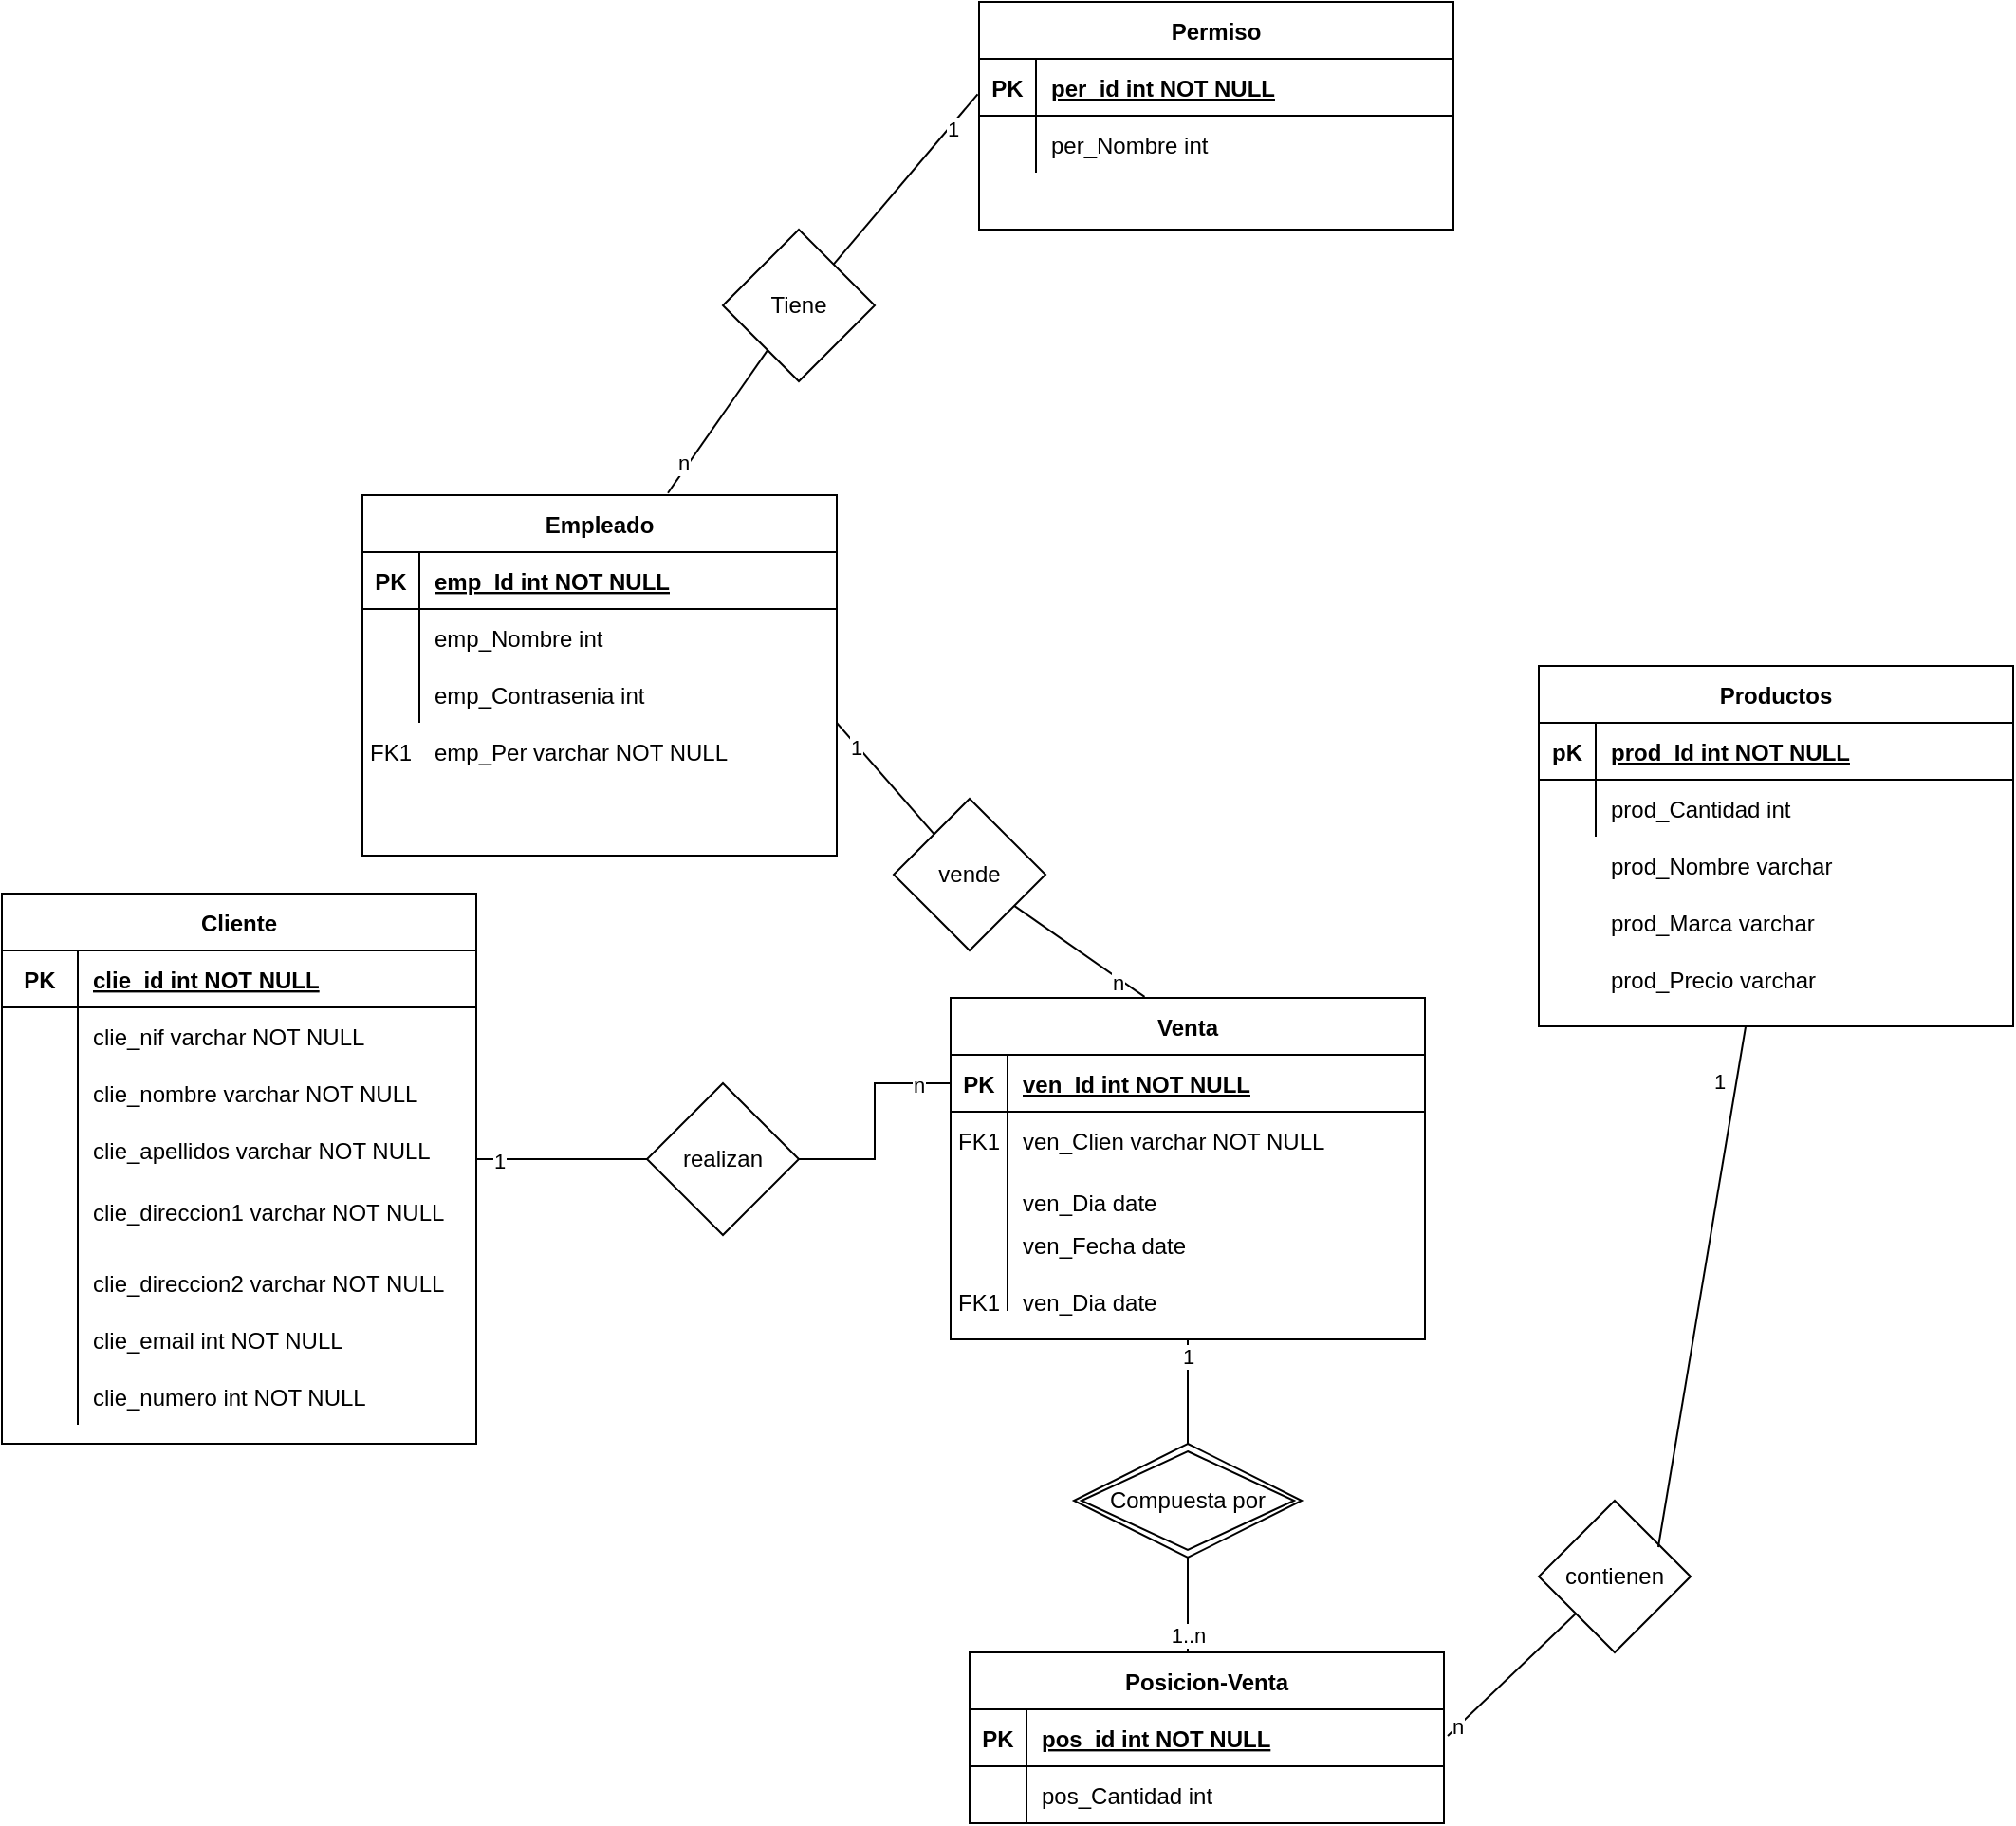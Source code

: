 <mxfile>
    <diagram id="R2lEEEUBdFMjLlhIrx00" name="Page-1">
        <mxGraphModel dx="1273" dy="2029" grid="1" gridSize="10" guides="1" tooltips="1" connect="0" arrows="1" fold="1" page="1" pageScale="1" pageWidth="850" pageHeight="1100" math="0" shadow="0" extFonts="Permanent Marker^https://fonts.googleapis.com/css?family=Permanent+Marker">
            <root>
                <mxCell id="0"/>
                <mxCell id="1" parent="0"/>
                <mxCell id="C-vyLk0tnHw3VtMMgP7b-2" value="Cliente" style="shape=table;startSize=30;container=1;collapsible=1;childLayout=tableLayout;fixedRows=1;rowLines=0;fontStyle=1;align=center;resizeLast=1;" parent="1" vertex="1">
                    <mxGeometry x="10" y="270" width="250" height="290" as="geometry">
                        <mxRectangle x="10" y="270" width="70" height="30" as="alternateBounds"/>
                    </mxGeometry>
                </mxCell>
                <mxCell id="C-vyLk0tnHw3VtMMgP7b-3" value="" style="shape=partialRectangle;collapsible=0;dropTarget=0;pointerEvents=0;fillColor=none;points=[[0,0.5],[1,0.5]];portConstraint=eastwest;top=0;left=0;right=0;bottom=1;" parent="C-vyLk0tnHw3VtMMgP7b-2" vertex="1">
                    <mxGeometry y="30" width="250" height="30" as="geometry"/>
                </mxCell>
                <mxCell id="C-vyLk0tnHw3VtMMgP7b-4" value="PK" style="shape=partialRectangle;overflow=hidden;connectable=0;fillColor=none;top=0;left=0;bottom=0;right=0;fontStyle=1;" parent="C-vyLk0tnHw3VtMMgP7b-3" vertex="1">
                    <mxGeometry width="40" height="30" as="geometry">
                        <mxRectangle width="40" height="30" as="alternateBounds"/>
                    </mxGeometry>
                </mxCell>
                <mxCell id="C-vyLk0tnHw3VtMMgP7b-5" value="clie_id int NOT NULL " style="shape=partialRectangle;overflow=hidden;connectable=0;fillColor=none;top=0;left=0;bottom=0;right=0;align=left;spacingLeft=6;fontStyle=5;" parent="C-vyLk0tnHw3VtMMgP7b-3" vertex="1">
                    <mxGeometry x="40" width="210" height="30" as="geometry">
                        <mxRectangle width="210" height="30" as="alternateBounds"/>
                    </mxGeometry>
                </mxCell>
                <mxCell id="C-vyLk0tnHw3VtMMgP7b-9" value="" style="shape=partialRectangle;collapsible=0;dropTarget=0;pointerEvents=0;fillColor=none;points=[[0,0.5],[1,0.5]];portConstraint=eastwest;top=0;left=0;right=0;bottom=0;" parent="C-vyLk0tnHw3VtMMgP7b-2" vertex="1">
                    <mxGeometry y="60" width="250" height="190" as="geometry"/>
                </mxCell>
                <mxCell id="C-vyLk0tnHw3VtMMgP7b-10" value="" style="shape=partialRectangle;overflow=hidden;connectable=0;fillColor=none;top=0;left=0;bottom=0;right=0;" parent="C-vyLk0tnHw3VtMMgP7b-9" vertex="1">
                    <mxGeometry width="40" height="190" as="geometry">
                        <mxRectangle width="40" height="190" as="alternateBounds"/>
                    </mxGeometry>
                </mxCell>
                <mxCell id="C-vyLk0tnHw3VtMMgP7b-11" value="" style="shape=partialRectangle;overflow=hidden;connectable=0;fillColor=none;top=0;left=0;bottom=0;right=0;align=left;spacingLeft=6;" parent="C-vyLk0tnHw3VtMMgP7b-9" vertex="1">
                    <mxGeometry x="40" width="210" height="190" as="geometry">
                        <mxRectangle width="210" height="190" as="alternateBounds"/>
                    </mxGeometry>
                </mxCell>
                <mxCell id="C-vyLk0tnHw3VtMMgP7b-6" value="" style="shape=partialRectangle;collapsible=0;dropTarget=0;pointerEvents=0;fillColor=none;points=[[0,0.5],[1,0.5]];portConstraint=eastwest;top=0;left=0;right=0;bottom=0;" parent="C-vyLk0tnHw3VtMMgP7b-2" vertex="1">
                    <mxGeometry y="250" width="250" height="30" as="geometry"/>
                </mxCell>
                <mxCell id="C-vyLk0tnHw3VtMMgP7b-7" value="" style="shape=partialRectangle;overflow=hidden;connectable=0;fillColor=none;top=0;left=0;bottom=0;right=0;" parent="C-vyLk0tnHw3VtMMgP7b-6" vertex="1">
                    <mxGeometry width="40" height="30" as="geometry">
                        <mxRectangle width="40" height="30" as="alternateBounds"/>
                    </mxGeometry>
                </mxCell>
                <mxCell id="C-vyLk0tnHw3VtMMgP7b-8" value="" style="shape=partialRectangle;overflow=hidden;connectable=0;fillColor=none;top=0;left=0;bottom=0;right=0;align=left;spacingLeft=6;" parent="C-vyLk0tnHw3VtMMgP7b-6" vertex="1">
                    <mxGeometry x="40" width="210" height="30" as="geometry">
                        <mxRectangle width="210" height="30" as="alternateBounds"/>
                    </mxGeometry>
                </mxCell>
                <mxCell id="dIEZvP633R583eNoc4BU-40" style="edgeStyle=none;html=1;endArrow=none;endFill=0;startArrow=none;entryX=-0.003;entryY=0.622;entryDx=0;entryDy=0;entryPerimeter=0;" edge="1" parent="1" source="dIEZvP633R583eNoc4BU-41" target="dIEZvP633R583eNoc4BU-34">
                    <mxGeometry relative="1" as="geometry">
                        <mxPoint x="550" y="-110" as="targetPoint"/>
                    </mxGeometry>
                </mxCell>
                <mxCell id="dIEZvP633R583eNoc4BU-44" value="1" style="edgeLabel;html=1;align=center;verticalAlign=middle;resizable=0;points=[];" vertex="1" connectable="0" parent="dIEZvP633R583eNoc4BU-40">
                    <mxGeometry x="0.605" y="-2" relative="1" as="geometry">
                        <mxPoint y="-1" as="offset"/>
                    </mxGeometry>
                </mxCell>
                <mxCell id="C-vyLk0tnHw3VtMMgP7b-13" value="Empleado" style="shape=table;startSize=30;container=1;collapsible=1;childLayout=tableLayout;fixedRows=1;rowLines=0;fontStyle=1;align=center;resizeLast=1;" parent="1" vertex="1">
                    <mxGeometry x="200" y="60" width="250" height="190" as="geometry">
                        <mxRectangle x="200" y="60" width="90" height="30" as="alternateBounds"/>
                    </mxGeometry>
                </mxCell>
                <mxCell id="C-vyLk0tnHw3VtMMgP7b-14" value="" style="shape=partialRectangle;collapsible=0;dropTarget=0;pointerEvents=0;fillColor=none;points=[[0,0.5],[1,0.5]];portConstraint=eastwest;top=0;left=0;right=0;bottom=1;" parent="C-vyLk0tnHw3VtMMgP7b-13" vertex="1">
                    <mxGeometry y="30" width="250" height="30" as="geometry"/>
                </mxCell>
                <mxCell id="C-vyLk0tnHw3VtMMgP7b-15" value="PK" style="shape=partialRectangle;overflow=hidden;connectable=0;fillColor=none;top=0;left=0;bottom=0;right=0;fontStyle=1;" parent="C-vyLk0tnHw3VtMMgP7b-14" vertex="1">
                    <mxGeometry width="30" height="30" as="geometry">
                        <mxRectangle width="30" height="30" as="alternateBounds"/>
                    </mxGeometry>
                </mxCell>
                <mxCell id="C-vyLk0tnHw3VtMMgP7b-16" value="emp_Id int NOT NULL " style="shape=partialRectangle;overflow=hidden;connectable=0;fillColor=none;top=0;left=0;bottom=0;right=0;align=left;spacingLeft=6;fontStyle=5;" parent="C-vyLk0tnHw3VtMMgP7b-14" vertex="1">
                    <mxGeometry x="30" width="220" height="30" as="geometry">
                        <mxRectangle width="220" height="30" as="alternateBounds"/>
                    </mxGeometry>
                </mxCell>
                <mxCell id="C-vyLk0tnHw3VtMMgP7b-20" value="" style="shape=partialRectangle;collapsible=0;dropTarget=0;pointerEvents=0;fillColor=none;points=[[0,0.5],[1,0.5]];portConstraint=eastwest;top=0;left=0;right=0;bottom=0;" parent="C-vyLk0tnHw3VtMMgP7b-13" vertex="1">
                    <mxGeometry y="60" width="250" height="30" as="geometry"/>
                </mxCell>
                <mxCell id="C-vyLk0tnHw3VtMMgP7b-21" value="" style="shape=partialRectangle;overflow=hidden;connectable=0;fillColor=none;top=0;left=0;bottom=0;right=0;" parent="C-vyLk0tnHw3VtMMgP7b-20" vertex="1">
                    <mxGeometry width="30" height="30" as="geometry">
                        <mxRectangle width="30" height="30" as="alternateBounds"/>
                    </mxGeometry>
                </mxCell>
                <mxCell id="C-vyLk0tnHw3VtMMgP7b-22" value="emp_Nombre int " style="shape=partialRectangle;overflow=hidden;connectable=0;fillColor=none;top=0;left=0;bottom=0;right=0;align=left;spacingLeft=6;" parent="C-vyLk0tnHw3VtMMgP7b-20" vertex="1">
                    <mxGeometry x="30" width="220" height="30" as="geometry">
                        <mxRectangle width="220" height="30" as="alternateBounds"/>
                    </mxGeometry>
                </mxCell>
                <mxCell id="dIEZvP633R583eNoc4BU-54" style="shape=partialRectangle;collapsible=0;dropTarget=0;pointerEvents=0;fillColor=none;points=[[0,0.5],[1,0.5]];portConstraint=eastwest;top=0;left=0;right=0;bottom=0;" vertex="1" parent="C-vyLk0tnHw3VtMMgP7b-13">
                    <mxGeometry y="90" width="250" height="30" as="geometry"/>
                </mxCell>
                <mxCell id="dIEZvP633R583eNoc4BU-55" style="shape=partialRectangle;overflow=hidden;connectable=0;fillColor=none;top=0;left=0;bottom=0;right=0;" vertex="1" parent="dIEZvP633R583eNoc4BU-54">
                    <mxGeometry width="30" height="30" as="geometry">
                        <mxRectangle width="30" height="30" as="alternateBounds"/>
                    </mxGeometry>
                </mxCell>
                <mxCell id="dIEZvP633R583eNoc4BU-56" value="emp_Contrasenia int" style="shape=partialRectangle;overflow=hidden;connectable=0;fillColor=none;top=0;left=0;bottom=0;right=0;align=left;spacingLeft=6;" vertex="1" parent="dIEZvP633R583eNoc4BU-54">
                    <mxGeometry x="30" width="220" height="30" as="geometry">
                        <mxRectangle width="220" height="30" as="alternateBounds"/>
                    </mxGeometry>
                </mxCell>
                <mxCell id="xSnkkrAEjsvnqCa6SDxp-16" value="clie_nombre varchar NOT NULL" style="shape=partialRectangle;overflow=hidden;connectable=0;fillColor=none;top=0;left=0;bottom=0;right=0;align=left;spacingLeft=6;" parent="1" vertex="1">
                    <mxGeometry x="50" y="360" width="210" height="30" as="geometry">
                        <mxRectangle width="210" height="30" as="alternateBounds"/>
                    </mxGeometry>
                </mxCell>
                <mxCell id="xSnkkrAEjsvnqCa6SDxp-17" value="clie_nif varchar NOT NULL" style="shape=partialRectangle;overflow=hidden;connectable=0;fillColor=none;top=0;left=0;bottom=0;right=0;align=left;spacingLeft=6;" parent="1" vertex="1">
                    <mxGeometry x="50" y="330" width="210" height="30" as="geometry">
                        <mxRectangle width="210" height="30" as="alternateBounds"/>
                    </mxGeometry>
                </mxCell>
                <mxCell id="xSnkkrAEjsvnqCa6SDxp-18" value="clie_apellidos varchar NOT NULL" style="shape=partialRectangle;overflow=hidden;connectable=0;fillColor=none;top=0;left=0;bottom=0;right=0;align=left;spacingLeft=6;" parent="1" vertex="1">
                    <mxGeometry x="50" y="390" width="210" height="30" as="geometry">
                        <mxRectangle width="210" height="30" as="alternateBounds"/>
                    </mxGeometry>
                </mxCell>
                <mxCell id="xSnkkrAEjsvnqCa6SDxp-19" value="clie_direccion1 varchar NOT NULL" style="shape=partialRectangle;overflow=hidden;connectable=0;fillColor=none;top=0;left=0;bottom=0;right=0;align=left;spacingLeft=6;" parent="1" vertex="1">
                    <mxGeometry x="50" y="422.5" width="210" height="30" as="geometry">
                        <mxRectangle width="210" height="30" as="alternateBounds"/>
                    </mxGeometry>
                </mxCell>
                <mxCell id="xSnkkrAEjsvnqCa6SDxp-24" value="clie_direccion2 varchar NOT NULL" style="shape=partialRectangle;overflow=hidden;connectable=0;fillColor=none;top=0;left=0;bottom=0;right=0;align=left;spacingLeft=6;" parent="1" vertex="1">
                    <mxGeometry x="50" y="460" width="210" height="30" as="geometry">
                        <mxRectangle width="210" height="30" as="alternateBounds"/>
                    </mxGeometry>
                </mxCell>
                <mxCell id="xSnkkrAEjsvnqCa6SDxp-25" value="clie_email int NOT NULL" style="shape=partialRectangle;overflow=hidden;connectable=0;fillColor=none;top=0;left=0;bottom=0;right=0;align=left;spacingLeft=6;" parent="1" vertex="1">
                    <mxGeometry x="50" y="490" width="210" height="30" as="geometry">
                        <mxRectangle width="210" height="30" as="alternateBounds"/>
                    </mxGeometry>
                </mxCell>
                <mxCell id="xSnkkrAEjsvnqCa6SDxp-26" value="clie_numero int NOT NULL" style="shape=partialRectangle;overflow=hidden;connectable=0;fillColor=none;top=0;left=0;bottom=0;right=0;align=left;spacingLeft=6;" parent="1" vertex="1">
                    <mxGeometry x="50" y="520" width="210" height="30" as="geometry">
                        <mxRectangle width="210" height="30" as="alternateBounds"/>
                    </mxGeometry>
                </mxCell>
                <mxCell id="xSnkkrAEjsvnqCa6SDxp-92" style="edgeStyle=orthogonalEdgeStyle;rounded=0;orthogonalLoop=1;jettySize=auto;html=1;entryX=0.5;entryY=0;entryDx=0;entryDy=0;endArrow=none;endFill=0;" parent="1" source="xSnkkrAEjsvnqCa6SDxp-58" target="xSnkkrAEjsvnqCa6SDxp-78" edge="1">
                    <mxGeometry relative="1" as="geometry">
                        <Array as="points">
                            <mxPoint x="635" y="510"/>
                            <mxPoint x="635" y="510"/>
                        </Array>
                    </mxGeometry>
                </mxCell>
                <mxCell id="xSnkkrAEjsvnqCa6SDxp-95" value="1" style="edgeLabel;html=1;align=center;verticalAlign=middle;resizable=0;points=[];" parent="xSnkkrAEjsvnqCa6SDxp-92" vertex="1" connectable="0">
                    <mxGeometry x="-0.673" relative="1" as="geometry">
                        <mxPoint as="offset"/>
                    </mxGeometry>
                </mxCell>
                <mxCell id="xSnkkrAEjsvnqCa6SDxp-58" value="Venta" style="shape=table;startSize=30;container=1;collapsible=1;childLayout=tableLayout;fixedRows=1;rowLines=0;fontStyle=1;align=center;resizeLast=1;" parent="1" vertex="1">
                    <mxGeometry x="510" y="325" width="250" height="180" as="geometry">
                        <mxRectangle x="510" y="325" width="60" height="30" as="alternateBounds"/>
                    </mxGeometry>
                </mxCell>
                <mxCell id="xSnkkrAEjsvnqCa6SDxp-59" value="" style="shape=partialRectangle;collapsible=0;dropTarget=0;pointerEvents=0;fillColor=none;points=[[0,0.5],[1,0.5]];portConstraint=eastwest;top=0;left=0;right=0;bottom=1;" parent="xSnkkrAEjsvnqCa6SDxp-58" vertex="1">
                    <mxGeometry y="30" width="250" height="30" as="geometry"/>
                </mxCell>
                <mxCell id="xSnkkrAEjsvnqCa6SDxp-60" value="PK" style="shape=partialRectangle;overflow=hidden;connectable=0;fillColor=none;top=0;left=0;bottom=0;right=0;fontStyle=1;" parent="xSnkkrAEjsvnqCa6SDxp-59" vertex="1">
                    <mxGeometry width="30" height="30" as="geometry">
                        <mxRectangle width="30" height="30" as="alternateBounds"/>
                    </mxGeometry>
                </mxCell>
                <mxCell id="xSnkkrAEjsvnqCa6SDxp-61" value="ven_Id int NOT NULL " style="shape=partialRectangle;overflow=hidden;connectable=0;fillColor=none;top=0;left=0;bottom=0;right=0;align=left;spacingLeft=6;fontStyle=5;" parent="xSnkkrAEjsvnqCa6SDxp-59" vertex="1">
                    <mxGeometry x="30" width="220" height="30" as="geometry">
                        <mxRectangle width="220" height="30" as="alternateBounds"/>
                    </mxGeometry>
                </mxCell>
                <mxCell id="xSnkkrAEjsvnqCa6SDxp-62" value="" style="shape=partialRectangle;collapsible=0;dropTarget=0;pointerEvents=0;fillColor=none;points=[[0,0.5],[1,0.5]];portConstraint=eastwest;top=0;left=0;right=0;bottom=0;" parent="xSnkkrAEjsvnqCa6SDxp-58" vertex="1">
                    <mxGeometry y="60" width="250" height="30" as="geometry"/>
                </mxCell>
                <mxCell id="xSnkkrAEjsvnqCa6SDxp-63" value="FK1" style="shape=partialRectangle;overflow=hidden;connectable=0;fillColor=none;top=0;left=0;bottom=0;right=0;" parent="xSnkkrAEjsvnqCa6SDxp-62" vertex="1">
                    <mxGeometry width="30" height="30" as="geometry">
                        <mxRectangle width="30" height="30" as="alternateBounds"/>
                    </mxGeometry>
                </mxCell>
                <mxCell id="xSnkkrAEjsvnqCa6SDxp-64" value="ven_Clien varchar NOT NULL" style="shape=partialRectangle;overflow=hidden;connectable=0;fillColor=none;top=0;left=0;bottom=0;right=0;align=left;spacingLeft=6;" parent="xSnkkrAEjsvnqCa6SDxp-62" vertex="1">
                    <mxGeometry x="30" width="220" height="30" as="geometry">
                        <mxRectangle width="220" height="30" as="alternateBounds"/>
                    </mxGeometry>
                </mxCell>
                <mxCell id="xSnkkrAEjsvnqCa6SDxp-66" style="edgeStyle=orthogonalEdgeStyle;rounded=0;orthogonalLoop=1;jettySize=auto;html=1;entryX=1;entryY=0.5;entryDx=0;entryDy=0;endArrow=none;endFill=0;" parent="1" source="xSnkkrAEjsvnqCa6SDxp-65" edge="1">
                    <mxGeometry relative="1" as="geometry">
                        <mxPoint x="260" y="410" as="targetPoint"/>
                    </mxGeometry>
                </mxCell>
                <mxCell id="xSnkkrAEjsvnqCa6SDxp-70" value="1" style="edgeLabel;html=1;align=center;verticalAlign=middle;resizable=0;points=[];" parent="xSnkkrAEjsvnqCa6SDxp-66" vertex="1" connectable="0">
                    <mxGeometry x="0.741" y="1" relative="1" as="geometry">
                        <mxPoint as="offset"/>
                    </mxGeometry>
                </mxCell>
                <mxCell id="xSnkkrAEjsvnqCa6SDxp-67" style="edgeStyle=orthogonalEdgeStyle;rounded=0;orthogonalLoop=1;jettySize=auto;html=1;entryX=0;entryY=0.5;entryDx=0;entryDy=0;endArrow=none;endFill=0;" parent="1" source="xSnkkrAEjsvnqCa6SDxp-65" target="xSnkkrAEjsvnqCa6SDxp-59" edge="1">
                    <mxGeometry relative="1" as="geometry"/>
                </mxCell>
                <mxCell id="xSnkkrAEjsvnqCa6SDxp-71" value="n" style="edgeLabel;html=1;align=center;verticalAlign=middle;resizable=0;points=[];" parent="xSnkkrAEjsvnqCa6SDxp-67" vertex="1" connectable="0">
                    <mxGeometry x="0.714" y="-1" relative="1" as="geometry">
                        <mxPoint as="offset"/>
                    </mxGeometry>
                </mxCell>
                <mxCell id="xSnkkrAEjsvnqCa6SDxp-65" value="realizan" style="rhombus;whiteSpace=wrap;html=1;" parent="1" vertex="1">
                    <mxGeometry x="350" y="370" width="80" height="80" as="geometry"/>
                </mxCell>
                <mxCell id="xSnkkrAEjsvnqCa6SDxp-73" value="ven_Fecha date" style="shape=partialRectangle;overflow=hidden;connectable=0;fillColor=none;top=0;left=0;bottom=0;right=0;align=left;spacingLeft=6;" parent="1" vertex="1">
                    <mxGeometry x="540" y="440" width="210" height="30" as="geometry">
                        <mxRectangle width="210" height="30" as="alternateBounds"/>
                    </mxGeometry>
                </mxCell>
                <mxCell id="xSnkkrAEjsvnqCa6SDxp-74" value="ven_Dia date " style="shape=partialRectangle;overflow=hidden;connectable=0;fillColor=none;top=0;left=0;bottom=0;right=0;align=left;spacingLeft=6;" parent="1" vertex="1">
                    <mxGeometry x="540" y="412.5" width="220" height="40" as="geometry">
                        <mxRectangle width="210" height="30" as="alternateBounds"/>
                    </mxGeometry>
                </mxCell>
                <mxCell id="xSnkkrAEjsvnqCa6SDxp-76" value="" style="endArrow=none;html=1;rounded=0;entryX=0.12;entryY=0.959;entryDx=0;entryDy=0;entryPerimeter=0;" parent="1" target="xSnkkrAEjsvnqCa6SDxp-62" edge="1">
                    <mxGeometry width="50" height="50" relative="1" as="geometry">
                        <mxPoint x="540" y="490" as="sourcePoint"/>
                        <mxPoint x="541" y="450" as="targetPoint"/>
                    </mxGeometry>
                </mxCell>
                <mxCell id="xSnkkrAEjsvnqCa6SDxp-78" value="Compuesta por" style="shape=rhombus;double=1;perimeter=rhombusPerimeter;whiteSpace=wrap;html=1;align=center;" parent="1" vertex="1">
                    <mxGeometry x="575" y="560" width="120" height="60" as="geometry"/>
                </mxCell>
                <mxCell id="xSnkkrAEjsvnqCa6SDxp-93" style="edgeStyle=orthogonalEdgeStyle;rounded=0;orthogonalLoop=1;jettySize=auto;html=1;entryX=0.5;entryY=1;entryDx=0;entryDy=0;endArrow=none;endFill=0;" parent="1" source="xSnkkrAEjsvnqCa6SDxp-79" target="xSnkkrAEjsvnqCa6SDxp-78" edge="1">
                    <mxGeometry relative="1" as="geometry">
                        <Array as="points">
                            <mxPoint x="635" y="660"/>
                            <mxPoint x="635" y="660"/>
                        </Array>
                    </mxGeometry>
                </mxCell>
                <mxCell id="xSnkkrAEjsvnqCa6SDxp-96" value="1..n" style="edgeLabel;html=1;align=center;verticalAlign=middle;resizable=0;points=[];" parent="xSnkkrAEjsvnqCa6SDxp-93" vertex="1" connectable="0">
                    <mxGeometry x="-0.726" y="-1" relative="1" as="geometry">
                        <mxPoint x="-1" y="-2" as="offset"/>
                    </mxGeometry>
                </mxCell>
                <mxCell id="xSnkkrAEjsvnqCa6SDxp-79" value="Posicion-Venta" style="shape=table;startSize=30;container=1;collapsible=1;childLayout=tableLayout;fixedRows=1;rowLines=0;fontStyle=1;align=center;resizeLast=1;" parent="1" vertex="1">
                    <mxGeometry x="520" y="670" width="250" height="90" as="geometry"/>
                </mxCell>
                <mxCell id="xSnkkrAEjsvnqCa6SDxp-80" value="" style="shape=partialRectangle;collapsible=0;dropTarget=0;pointerEvents=0;fillColor=none;top=0;left=0;bottom=1;right=0;points=[[0,0.5],[1,0.5]];portConstraint=eastwest;" parent="xSnkkrAEjsvnqCa6SDxp-79" vertex="1">
                    <mxGeometry y="30" width="250" height="30" as="geometry"/>
                </mxCell>
                <mxCell id="xSnkkrAEjsvnqCa6SDxp-81" value="PK" style="shape=partialRectangle;connectable=0;fillColor=none;top=0;left=0;bottom=0;right=0;fontStyle=1;overflow=hidden;" parent="xSnkkrAEjsvnqCa6SDxp-80" vertex="1">
                    <mxGeometry width="30" height="30" as="geometry">
                        <mxRectangle width="30" height="30" as="alternateBounds"/>
                    </mxGeometry>
                </mxCell>
                <mxCell id="xSnkkrAEjsvnqCa6SDxp-82" value="pos_id int NOT NULL" style="shape=partialRectangle;connectable=0;fillColor=none;top=0;left=0;bottom=0;right=0;align=left;spacingLeft=6;fontStyle=5;overflow=hidden;" parent="xSnkkrAEjsvnqCa6SDxp-80" vertex="1">
                    <mxGeometry x="30" width="220" height="30" as="geometry">
                        <mxRectangle width="220" height="30" as="alternateBounds"/>
                    </mxGeometry>
                </mxCell>
                <mxCell id="xSnkkrAEjsvnqCa6SDxp-83" value="" style="shape=partialRectangle;collapsible=0;dropTarget=0;pointerEvents=0;fillColor=none;top=0;left=0;bottom=0;right=0;points=[[0,0.5],[1,0.5]];portConstraint=eastwest;" parent="xSnkkrAEjsvnqCa6SDxp-79" vertex="1">
                    <mxGeometry y="60" width="250" height="30" as="geometry"/>
                </mxCell>
                <mxCell id="xSnkkrAEjsvnqCa6SDxp-84" value="" style="shape=partialRectangle;connectable=0;fillColor=none;top=0;left=0;bottom=0;right=0;editable=1;overflow=hidden;" parent="xSnkkrAEjsvnqCa6SDxp-83" vertex="1">
                    <mxGeometry width="30" height="30" as="geometry">
                        <mxRectangle width="30" height="30" as="alternateBounds"/>
                    </mxGeometry>
                </mxCell>
                <mxCell id="xSnkkrAEjsvnqCa6SDxp-85" value="pos_Cantidad int" style="shape=partialRectangle;connectable=0;fillColor=none;top=0;left=0;bottom=0;right=0;align=left;spacingLeft=6;overflow=hidden;" parent="xSnkkrAEjsvnqCa6SDxp-83" vertex="1">
                    <mxGeometry x="30" width="220" height="30" as="geometry">
                        <mxRectangle width="220" height="30" as="alternateBounds"/>
                    </mxGeometry>
                </mxCell>
                <mxCell id="9" style="edgeStyle=none;html=1;entryX=1.008;entryY=0.467;entryDx=0;entryDy=0;entryPerimeter=0;startArrow=none;endArrow=none;endFill=0;" edge="1" parent="1" source="10" target="xSnkkrAEjsvnqCa6SDxp-80">
                    <mxGeometry relative="1" as="geometry"/>
                </mxCell>
                <mxCell id="13" value="n" style="edgeLabel;html=1;align=center;verticalAlign=middle;resizable=0;points=[];" vertex="1" connectable="0" parent="9">
                    <mxGeometry x="0.857" relative="1" as="geometry">
                        <mxPoint y="-1" as="offset"/>
                    </mxGeometry>
                </mxCell>
                <mxCell id="2" value="Productos" style="shape=table;startSize=30;container=1;collapsible=1;childLayout=tableLayout;fixedRows=1;rowLines=0;fontStyle=1;align=center;resizeLast=1;" vertex="1" parent="1">
                    <mxGeometry x="820" y="150" width="250" height="190" as="geometry"/>
                </mxCell>
                <mxCell id="3" value="" style="shape=partialRectangle;collapsible=0;dropTarget=0;pointerEvents=0;fillColor=none;top=0;left=0;bottom=1;right=0;points=[[0,0.5],[1,0.5]];portConstraint=eastwest;" vertex="1" parent="2">
                    <mxGeometry y="30" width="250" height="30" as="geometry"/>
                </mxCell>
                <mxCell id="4" value="pK" style="shape=partialRectangle;connectable=0;fillColor=none;top=0;left=0;bottom=0;right=0;fontStyle=1;overflow=hidden;" vertex="1" parent="3">
                    <mxGeometry width="30" height="30" as="geometry">
                        <mxRectangle width="30" height="30" as="alternateBounds"/>
                    </mxGeometry>
                </mxCell>
                <mxCell id="5" value="prod_Id int NOT NULL" style="shape=partialRectangle;connectable=0;fillColor=none;top=0;left=0;bottom=0;right=0;align=left;spacingLeft=6;fontStyle=5;overflow=hidden;" vertex="1" parent="3">
                    <mxGeometry x="30" width="220" height="30" as="geometry">
                        <mxRectangle width="220" height="30" as="alternateBounds"/>
                    </mxGeometry>
                </mxCell>
                <mxCell id="6" value="" style="shape=partialRectangle;collapsible=0;dropTarget=0;pointerEvents=0;fillColor=none;top=0;left=0;bottom=0;right=0;points=[[0,0.5],[1,0.5]];portConstraint=eastwest;" vertex="1" parent="2">
                    <mxGeometry y="60" width="250" height="30" as="geometry"/>
                </mxCell>
                <mxCell id="7" value="" style="shape=partialRectangle;connectable=0;fillColor=none;top=0;left=0;bottom=0;right=0;editable=1;overflow=hidden;" vertex="1" parent="6">
                    <mxGeometry width="30" height="30" as="geometry">
                        <mxRectangle width="30" height="30" as="alternateBounds"/>
                    </mxGeometry>
                </mxCell>
                <mxCell id="8" value="prod_Cantidad int" style="shape=partialRectangle;connectable=0;fillColor=none;top=0;left=0;bottom=0;right=0;align=left;spacingLeft=6;overflow=hidden;" vertex="1" parent="6">
                    <mxGeometry x="30" width="220" height="30" as="geometry">
                        <mxRectangle width="220" height="30" as="alternateBounds"/>
                    </mxGeometry>
                </mxCell>
                <mxCell id="10" value="contienen" style="rhombus;whiteSpace=wrap;html=1;" vertex="1" parent="1">
                    <mxGeometry x="820" y="590" width="80" height="80" as="geometry"/>
                </mxCell>
                <mxCell id="11" value="" style="edgeStyle=none;html=1;entryX=0.787;entryY=0.306;entryDx=0;entryDy=0;entryPerimeter=0;endArrow=none;" edge="1" parent="1" source="2" target="10">
                    <mxGeometry relative="1" as="geometry">
                        <mxPoint x="1002.633" y="250" as="sourcePoint"/>
                        <mxPoint x="772" y="714.01" as="targetPoint"/>
                    </mxGeometry>
                </mxCell>
                <mxCell id="12" value="1" style="edgeLabel;html=1;align=center;verticalAlign=middle;resizable=0;points=[];" vertex="1" connectable="0" parent="11">
                    <mxGeometry x="-0.91" y="1" relative="1" as="geometry">
                        <mxPoint x="-13" y="16" as="offset"/>
                    </mxGeometry>
                </mxCell>
                <mxCell id="23" value="prod_Nombre varchar" style="shape=partialRectangle;connectable=0;fillColor=none;top=0;left=0;bottom=0;right=0;align=left;spacingLeft=6;overflow=hidden;" vertex="1" parent="1">
                    <mxGeometry x="850" y="240" width="220" height="30" as="geometry">
                        <mxRectangle width="220" height="30" as="alternateBounds"/>
                    </mxGeometry>
                </mxCell>
                <mxCell id="24" value="prod_Marca varchar" style="shape=partialRectangle;connectable=0;fillColor=none;top=0;left=0;bottom=0;right=0;align=left;spacingLeft=6;overflow=hidden;" vertex="1" parent="1">
                    <mxGeometry x="850" y="270" width="220" height="30" as="geometry">
                        <mxRectangle width="220" height="30" as="alternateBounds"/>
                    </mxGeometry>
                </mxCell>
                <mxCell id="28" value="prod_Precio varchar" style="shape=partialRectangle;connectable=0;fillColor=none;top=0;left=0;bottom=0;right=0;align=left;spacingLeft=6;overflow=hidden;" vertex="1" parent="1">
                    <mxGeometry x="850" y="300" width="220" height="30" as="geometry">
                        <mxRectangle width="220" height="30" as="alternateBounds"/>
                    </mxGeometry>
                </mxCell>
                <mxCell id="30" style="edgeStyle=none;html=1;endArrow=none;endFill=0;" edge="1" parent="1" source="29">
                    <mxGeometry relative="1" as="geometry">
                        <mxPoint x="450" y="180" as="targetPoint"/>
                    </mxGeometry>
                </mxCell>
                <mxCell id="dIEZvP633R583eNoc4BU-46" value="1" style="edgeLabel;html=1;align=center;verticalAlign=middle;resizable=0;points=[];" vertex="1" connectable="0" parent="30">
                    <mxGeometry x="0.597" y="1" relative="1" as="geometry">
                        <mxPoint as="offset"/>
                    </mxGeometry>
                </mxCell>
                <mxCell id="31" style="edgeStyle=none;html=1;entryX=0.409;entryY=-0.003;entryDx=0;entryDy=0;entryPerimeter=0;endArrow=none;endFill=0;" edge="1" parent="1" source="29" target="xSnkkrAEjsvnqCa6SDxp-58">
                    <mxGeometry relative="1" as="geometry"/>
                </mxCell>
                <mxCell id="dIEZvP633R583eNoc4BU-45" value="n" style="edgeLabel;html=1;align=center;verticalAlign=middle;resizable=0;points=[];" vertex="1" connectable="0" parent="31">
                    <mxGeometry x="0.597" y="-1" relative="1" as="geometry">
                        <mxPoint y="1" as="offset"/>
                    </mxGeometry>
                </mxCell>
                <mxCell id="29" value="vende" style="rhombus;whiteSpace=wrap;html=1;" vertex="1" parent="1">
                    <mxGeometry x="480" y="220" width="80" height="80" as="geometry"/>
                </mxCell>
                <mxCell id="dIEZvP633R583eNoc4BU-33" value="Permiso" style="shape=table;startSize=30;container=1;collapsible=1;childLayout=tableLayout;fixedRows=1;rowLines=0;fontStyle=1;align=center;resizeLast=1;" vertex="1" parent="1">
                    <mxGeometry x="525" y="-200" width="250" height="120" as="geometry"/>
                </mxCell>
                <mxCell id="dIEZvP633R583eNoc4BU-34" value="" style="shape=partialRectangle;collapsible=0;dropTarget=0;pointerEvents=0;fillColor=none;points=[[0,0.5],[1,0.5]];portConstraint=eastwest;top=0;left=0;right=0;bottom=1;" vertex="1" parent="dIEZvP633R583eNoc4BU-33">
                    <mxGeometry y="30" width="250" height="30" as="geometry"/>
                </mxCell>
                <mxCell id="dIEZvP633R583eNoc4BU-35" value="PK" style="shape=partialRectangle;overflow=hidden;connectable=0;fillColor=none;top=0;left=0;bottom=0;right=0;fontStyle=1;" vertex="1" parent="dIEZvP633R583eNoc4BU-34">
                    <mxGeometry width="30" height="30" as="geometry">
                        <mxRectangle width="30" height="30" as="alternateBounds"/>
                    </mxGeometry>
                </mxCell>
                <mxCell id="dIEZvP633R583eNoc4BU-36" value="per_id int NOT NULL " style="shape=partialRectangle;overflow=hidden;connectable=0;fillColor=none;top=0;left=0;bottom=0;right=0;align=left;spacingLeft=6;fontStyle=5;" vertex="1" parent="dIEZvP633R583eNoc4BU-34">
                    <mxGeometry x="30" width="220" height="30" as="geometry">
                        <mxRectangle width="220" height="30" as="alternateBounds"/>
                    </mxGeometry>
                </mxCell>
                <mxCell id="dIEZvP633R583eNoc4BU-37" value="" style="shape=partialRectangle;collapsible=0;dropTarget=0;pointerEvents=0;fillColor=none;points=[[0,0.5],[1,0.5]];portConstraint=eastwest;top=0;left=0;right=0;bottom=0;" vertex="1" parent="dIEZvP633R583eNoc4BU-33">
                    <mxGeometry y="60" width="250" height="30" as="geometry"/>
                </mxCell>
                <mxCell id="dIEZvP633R583eNoc4BU-38" value="" style="shape=partialRectangle;overflow=hidden;connectable=0;fillColor=none;top=0;left=0;bottom=0;right=0;" vertex="1" parent="dIEZvP633R583eNoc4BU-37">
                    <mxGeometry width="30" height="30" as="geometry">
                        <mxRectangle width="30" height="30" as="alternateBounds"/>
                    </mxGeometry>
                </mxCell>
                <mxCell id="dIEZvP633R583eNoc4BU-39" value="per_Nombre int " style="shape=partialRectangle;overflow=hidden;connectable=0;fillColor=none;top=0;left=0;bottom=0;right=0;align=left;spacingLeft=6;" vertex="1" parent="dIEZvP633R583eNoc4BU-37">
                    <mxGeometry x="30" width="220" height="30" as="geometry">
                        <mxRectangle width="220" height="30" as="alternateBounds"/>
                    </mxGeometry>
                </mxCell>
                <mxCell id="dIEZvP633R583eNoc4BU-41" value="Tiene" style="rhombus;whiteSpace=wrap;html=1;" vertex="1" parent="1">
                    <mxGeometry x="390" y="-80" width="80" height="80" as="geometry"/>
                </mxCell>
                <mxCell id="dIEZvP633R583eNoc4BU-42" value="" style="edgeStyle=none;html=1;endArrow=none;endFill=0;exitX=0.644;exitY=-0.006;exitDx=0;exitDy=0;exitPerimeter=0;" edge="1" parent="1" source="C-vyLk0tnHw3VtMMgP7b-13" target="dIEZvP633R583eNoc4BU-41">
                    <mxGeometry relative="1" as="geometry">
                        <mxPoint x="440" y="-30" as="targetPoint"/>
                        <mxPoint x="383.696" y="60" as="sourcePoint"/>
                    </mxGeometry>
                </mxCell>
                <mxCell id="dIEZvP633R583eNoc4BU-43" value="n" style="edgeLabel;html=1;align=center;verticalAlign=middle;resizable=0;points=[];" vertex="1" connectable="0" parent="dIEZvP633R583eNoc4BU-42">
                    <mxGeometry x="-0.632" y="3" relative="1" as="geometry">
                        <mxPoint as="offset"/>
                    </mxGeometry>
                </mxCell>
                <mxCell id="dIEZvP633R583eNoc4BU-47" value="FK1" style="shape=partialRectangle;overflow=hidden;connectable=0;fillColor=none;top=0;left=0;bottom=0;right=0;" vertex="1" parent="1">
                    <mxGeometry x="200" y="180" width="30" height="30" as="geometry">
                        <mxRectangle width="30" height="30" as="alternateBounds"/>
                    </mxGeometry>
                </mxCell>
                <mxCell id="dIEZvP633R583eNoc4BU-48" value="emp_Per varchar NOT NULL" style="shape=partialRectangle;overflow=hidden;connectable=0;fillColor=none;top=0;left=0;bottom=0;right=0;align=left;spacingLeft=6;" vertex="1" parent="1">
                    <mxGeometry x="230" y="180" width="220" height="30" as="geometry">
                        <mxRectangle width="220" height="30" as="alternateBounds"/>
                    </mxGeometry>
                </mxCell>
                <mxCell id="dIEZvP633R583eNoc4BU-49" value="FK1" style="shape=partialRectangle;overflow=hidden;connectable=0;fillColor=none;top=0;left=0;bottom=0;right=0;" vertex="1" parent="1">
                    <mxGeometry x="510" y="470" width="30" height="30" as="geometry">
                        <mxRectangle width="30" height="30" as="alternateBounds"/>
                    </mxGeometry>
                </mxCell>
                <mxCell id="dIEZvP633R583eNoc4BU-50" value="ven_Dia date " style="shape=partialRectangle;overflow=hidden;connectable=0;fillColor=none;top=0;left=0;bottom=0;right=0;align=left;spacingLeft=6;" vertex="1" parent="1">
                    <mxGeometry x="540" y="465" width="220" height="40" as="geometry">
                        <mxRectangle width="210" height="30" as="alternateBounds"/>
                    </mxGeometry>
                </mxCell>
            </root>
        </mxGraphModel>
    </diagram>
</mxfile>